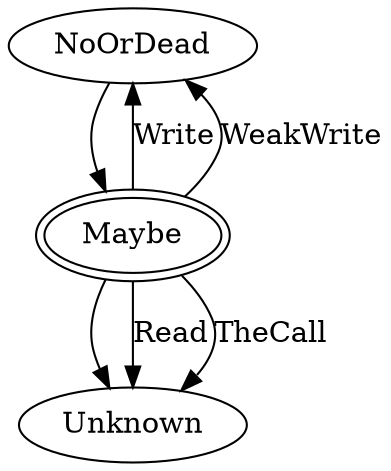 #
# This file is distributed under the MIT License. See LICENSE.md for details.
#

digraph DeadReturnValuesOfFunctionCall {
  NoOrDead;
  Maybe [peripheries=2];
  Unknown;

  # Lattice
  NoOrDead->Maybe;
  Maybe->Unknown;

  # Transfer functions
  Maybe->NoOrDead [label="Write"];
  Maybe->NoOrDead [label="WeakWrite"];
  Maybe->Unknown [label="Read"];
  Maybe->Unknown [label="TheCall"];
}
